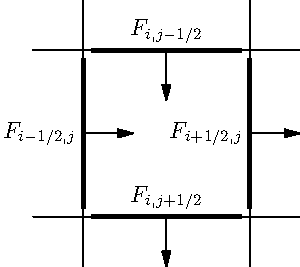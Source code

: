 pair a, b, c, d;
pair a1, c1;
real off = 0.3;

// Draw an interface and a vector at the middle
// dir is the direction of vector 
void draw_interface(pair x, pair y, pair dir, string s) {
  // Orthogonal vector
  pair dx = 0.05*(dir.y, -dir.x);

  // Square and bold
  pen p = linecap(0)+2;
  path line = x+dx--y-dx;
  draw(line, p);
  pair i = midpoint(line);
  draw(i--i-0.3*dir, Arrow);
  if (dir.x == 0) { label(s,align=N,i); }
    else { label(s,align=W,i); }
}

size(150);
//defaultpen(1);
a = (0,0);
b = (1,0);
c = (1,1);
d = (0,1);

c1 = d+0.65*(c-d);
a1 = a+0.3*(b-a);

// Draw cell
draw(a-(off,0)--b+(off,0));
draw(d-(off,0)--c+(off, 0));
draw(a-(0, off)--d+(0, off));
draw(b-(0, off)--c+(0, off));

// Merid
pair dir = (0,1);
draw_interface(a, b, (0,1), "$F_{i,j+1/2}$");
draw_interface(d, c, (0,1), "$F_{i,j-1/2}$");
draw_interface(a, d, (-1, 0), "$F_{i-1/2,j}$");
draw_interface(b, c, (-1, 0), "$F_{i+1/2,j}$");

//label("$ij$", 0.5*(a+c));
